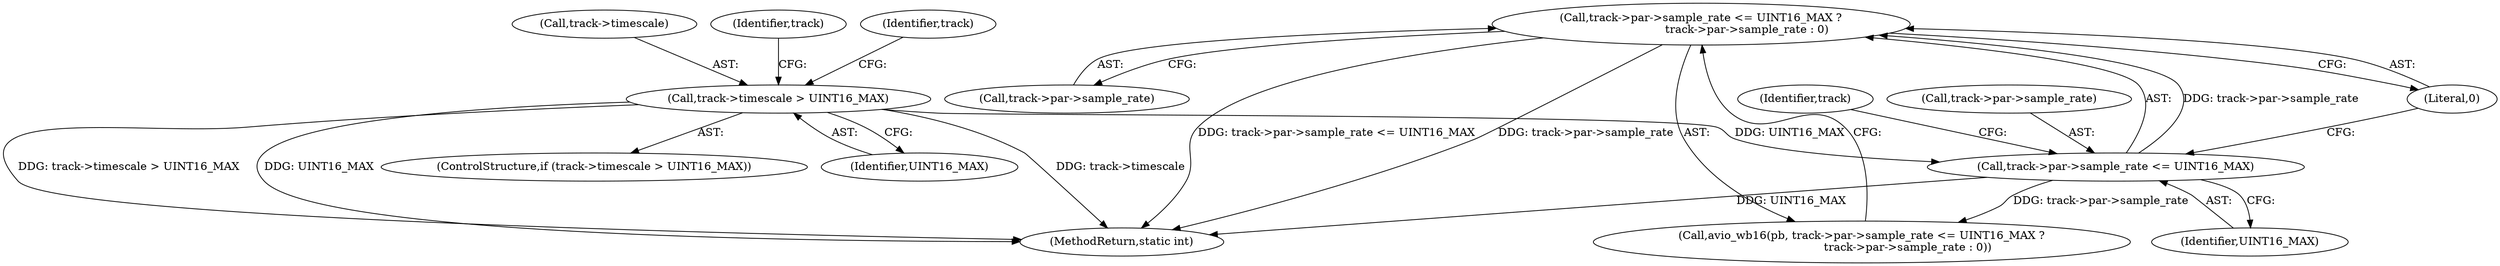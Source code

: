 digraph "0_FFmpeg_fa19fbcf712a6a6cc5a5cfdc3254a97b9bce6582@pointer" {
"1000454" [label="(Call,track->par->sample_rate <= UINT16_MAX ?\n                          track->par->sample_rate : 0)"];
"1000455" [label="(Call,track->par->sample_rate <= UINT16_MAX)"];
"1000149" [label="(Call,track->timescale > UINT16_MAX)"];
"1000464" [label="(Identifier,track)"];
"1000456" [label="(Call,track->par->sample_rate)"];
"1000148" [label="(ControlStructure,if (track->timescale > UINT16_MAX))"];
"1000461" [label="(Identifier,UINT16_MAX)"];
"1000467" [label="(Literal,0)"];
"1000153" [label="(Identifier,UINT16_MAX)"];
"1000150" [label="(Call,track->timescale)"];
"1000462" [label="(Call,track->par->sample_rate)"];
"1000159" [label="(Identifier,track)"];
"1000173" [label="(Identifier,track)"];
"1000760" [label="(MethodReturn,static int)"];
"1000149" [label="(Call,track->timescale > UINT16_MAX)"];
"1000455" [label="(Call,track->par->sample_rate <= UINT16_MAX)"];
"1000452" [label="(Call,avio_wb16(pb, track->par->sample_rate <= UINT16_MAX ?\n                          track->par->sample_rate : 0))"];
"1000454" [label="(Call,track->par->sample_rate <= UINT16_MAX ?\n                          track->par->sample_rate : 0)"];
"1000454" -> "1000452"  [label="AST: "];
"1000454" -> "1000462"  [label="CFG: "];
"1000454" -> "1000467"  [label="CFG: "];
"1000455" -> "1000454"  [label="AST: "];
"1000462" -> "1000454"  [label="AST: "];
"1000467" -> "1000454"  [label="AST: "];
"1000452" -> "1000454"  [label="CFG: "];
"1000454" -> "1000760"  [label="DDG: track->par->sample_rate <= UINT16_MAX"];
"1000454" -> "1000760"  [label="DDG: track->par->sample_rate"];
"1000455" -> "1000454"  [label="DDG: track->par->sample_rate"];
"1000455" -> "1000461"  [label="CFG: "];
"1000456" -> "1000455"  [label="AST: "];
"1000461" -> "1000455"  [label="AST: "];
"1000464" -> "1000455"  [label="CFG: "];
"1000467" -> "1000455"  [label="CFG: "];
"1000455" -> "1000760"  [label="DDG: UINT16_MAX"];
"1000455" -> "1000452"  [label="DDG: track->par->sample_rate"];
"1000149" -> "1000455"  [label="DDG: UINT16_MAX"];
"1000149" -> "1000148"  [label="AST: "];
"1000149" -> "1000153"  [label="CFG: "];
"1000150" -> "1000149"  [label="AST: "];
"1000153" -> "1000149"  [label="AST: "];
"1000159" -> "1000149"  [label="CFG: "];
"1000173" -> "1000149"  [label="CFG: "];
"1000149" -> "1000760"  [label="DDG: track->timescale > UINT16_MAX"];
"1000149" -> "1000760"  [label="DDG: UINT16_MAX"];
"1000149" -> "1000760"  [label="DDG: track->timescale"];
}
